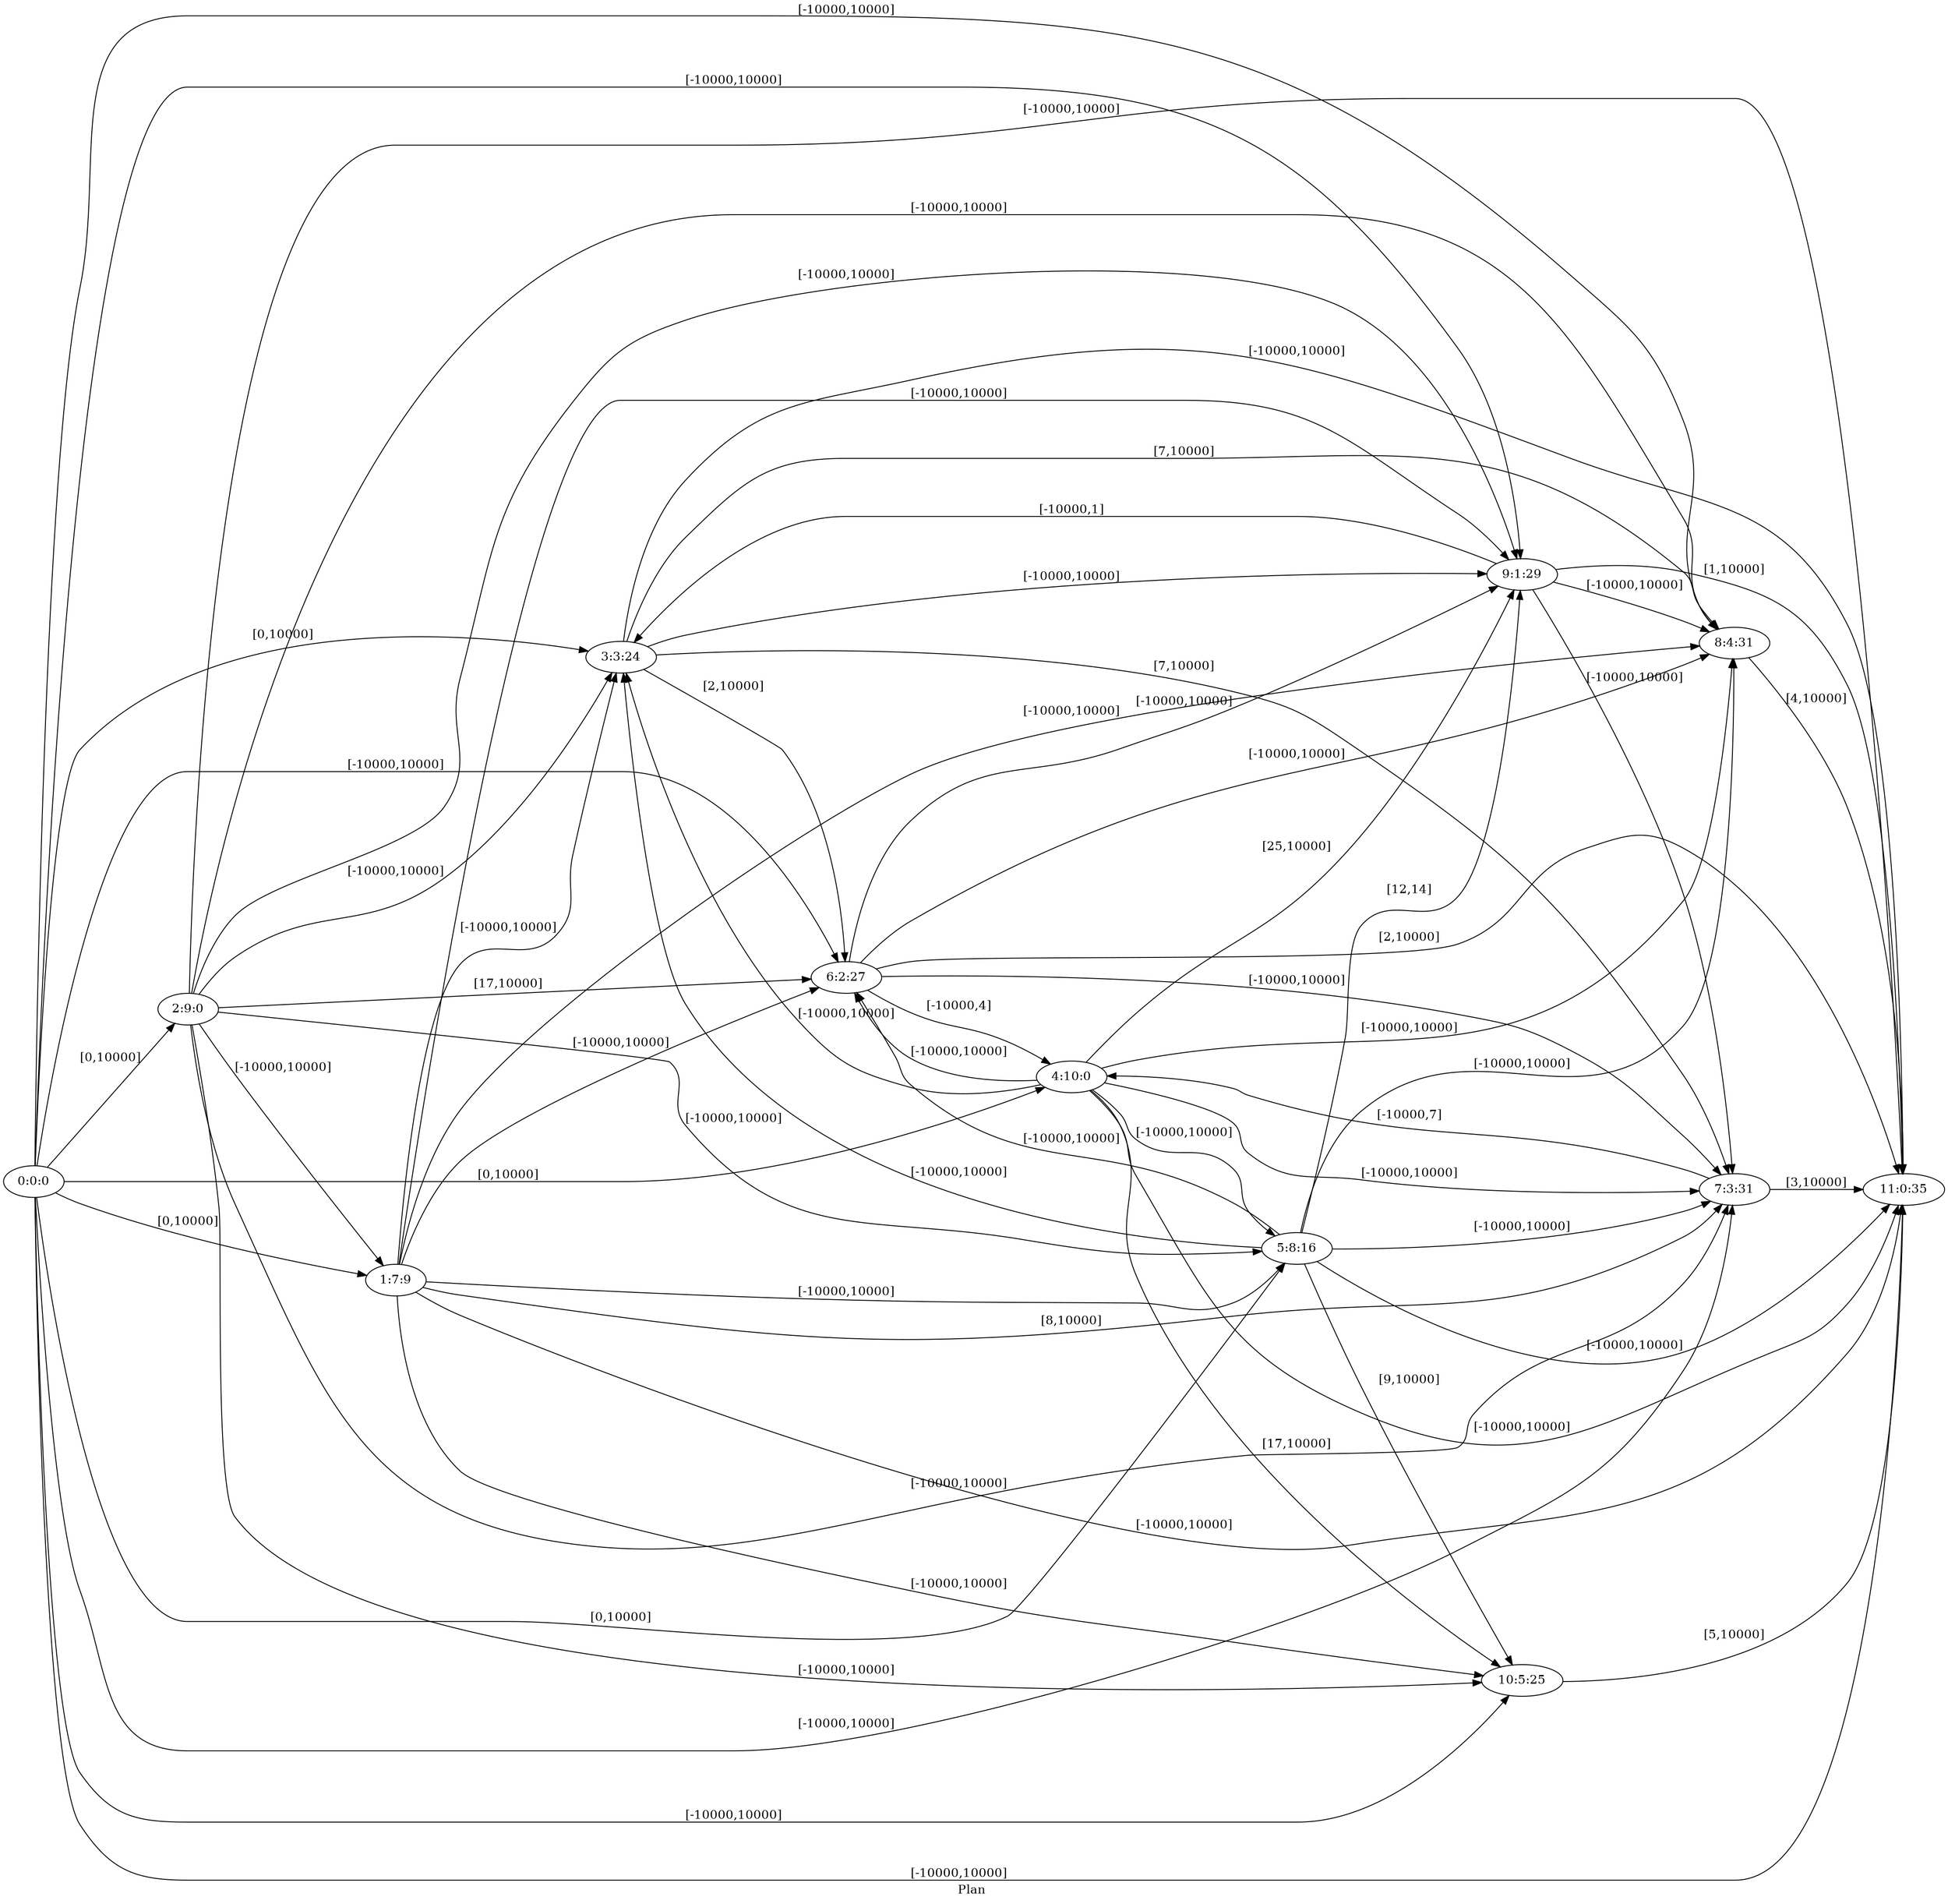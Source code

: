 digraph G {
 rankdir = LR;
 nodesep = .45; 
 size = 30;
label="Plan ";
 fldt = 0.795942;
"0:0:0"->"1:7:9"[ label = "[0,10000]"];
"0:0:0"->"2:9:0"[ label = "[0,10000]"];
"0:0:0"->"3:3:24"[ label = "[0,10000]"];
"0:0:0"->"4:10:0"[ label = "[0,10000]"];
"0:0:0"->"5:8:16"[ label = "[0,10000]"];
"0:0:0"->"6:2:27"[ label = "[-10000,10000]"];
"0:0:0"->"7:3:31"[ label = "[-10000,10000]"];
"0:0:0"->"8:4:31"[ label = "[-10000,10000]"];
"0:0:0"->"9:1:29"[ label = "[-10000,10000]"];
"0:0:0"->"10:5:25"[ label = "[-10000,10000]"];
"0:0:0"->"11:0:35"[ label = "[-10000,10000]"];
"1:7:9"->"3:3:24"[ label = "[-10000,10000]"];
"1:7:9"->"5:8:16"[ label = "[-10000,10000]"];
"1:7:9"->"6:2:27"[ label = "[-10000,10000]"];
"1:7:9"->"7:3:31"[ label = "[8,10000]"];
"1:7:9"->"8:4:31"[ label = "[-10000,10000]"];
"1:7:9"->"9:1:29"[ label = "[-10000,10000]"];
"1:7:9"->"10:5:25"[ label = "[-10000,10000]"];
"1:7:9"->"11:0:35"[ label = "[-10000,10000]"];
"2:9:0"->"1:7:9"[ label = "[-10000,10000]"];
"2:9:0"->"3:3:24"[ label = "[-10000,10000]"];
"2:9:0"->"5:8:16"[ label = "[-10000,10000]"];
"2:9:0"->"6:2:27"[ label = "[17,10000]"];
"2:9:0"->"7:3:31"[ label = "[-10000,10000]"];
"2:9:0"->"8:4:31"[ label = "[-10000,10000]"];
"2:9:0"->"9:1:29"[ label = "[-10000,10000]"];
"2:9:0"->"10:5:25"[ label = "[-10000,10000]"];
"2:9:0"->"11:0:35"[ label = "[-10000,10000]"];
"3:3:24"->"6:2:27"[ label = "[2,10000]"];
"3:3:24"->"7:3:31"[ label = "[7,10000]"];
"3:3:24"->"8:4:31"[ label = "[7,10000]"];
"3:3:24"->"9:1:29"[ label = "[-10000,10000]"];
"3:3:24"->"11:0:35"[ label = "[-10000,10000]"];
"4:10:0"->"3:3:24"[ label = "[-10000,10000]"];
"4:10:0"->"5:8:16"[ label = "[-10000,10000]"];
"4:10:0"->"6:2:27"[ label = "[-10000,10000]"];
"4:10:0"->"7:3:31"[ label = "[-10000,10000]"];
"4:10:0"->"8:4:31"[ label = "[-10000,10000]"];
"4:10:0"->"9:1:29"[ label = "[25,10000]"];
"4:10:0"->"10:5:25"[ label = "[17,10000]"];
"4:10:0"->"11:0:35"[ label = "[-10000,10000]"];
"5:8:16"->"3:3:24"[ label = "[-10000,10000]"];
"5:8:16"->"6:2:27"[ label = "[-10000,10000]"];
"5:8:16"->"7:3:31"[ label = "[-10000,10000]"];
"5:8:16"->"8:4:31"[ label = "[-10000,10000]"];
"5:8:16"->"9:1:29"[ label = "[12,14]"];
"5:8:16"->"10:5:25"[ label = "[9,10000]"];
"5:8:16"->"11:0:35"[ label = "[-10000,10000]"];
"6:2:27"->"4:10:0"[ label = "[-10000,4]"];
"6:2:27"->"7:3:31"[ label = "[-10000,10000]"];
"6:2:27"->"8:4:31"[ label = "[-10000,10000]"];
"6:2:27"->"9:1:29"[ label = "[-10000,10000]"];
"6:2:27"->"11:0:35"[ label = "[2,10000]"];
"7:3:31"->"4:10:0"[ label = "[-10000,7]"];
"7:3:31"->"11:0:35"[ label = "[3,10000]"];
"8:4:31"->"11:0:35"[ label = "[4,10000]"];
"9:1:29"->"3:3:24"[ label = "[-10000,1]"];
"9:1:29"->"7:3:31"[ label = "[-10000,10000]"];
"9:1:29"->"8:4:31"[ label = "[-10000,10000]"];
"9:1:29"->"11:0:35"[ label = "[1,10000]"];
"10:5:25"->"11:0:35"[ label = "[5,10000]"];
}
